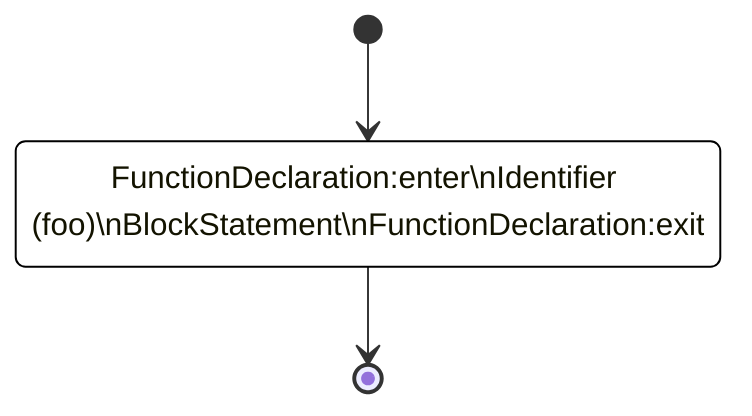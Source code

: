 stateDiagram-v2
classDef common fill: white, stroke: black
class s2_1 common
state "FunctionDeclaration:enter\nIdentifier (foo)\nBlockStatement\nFunctionDeclaration:exit" as s2_1
[*] --> s2_1
s2_1 --> [*]